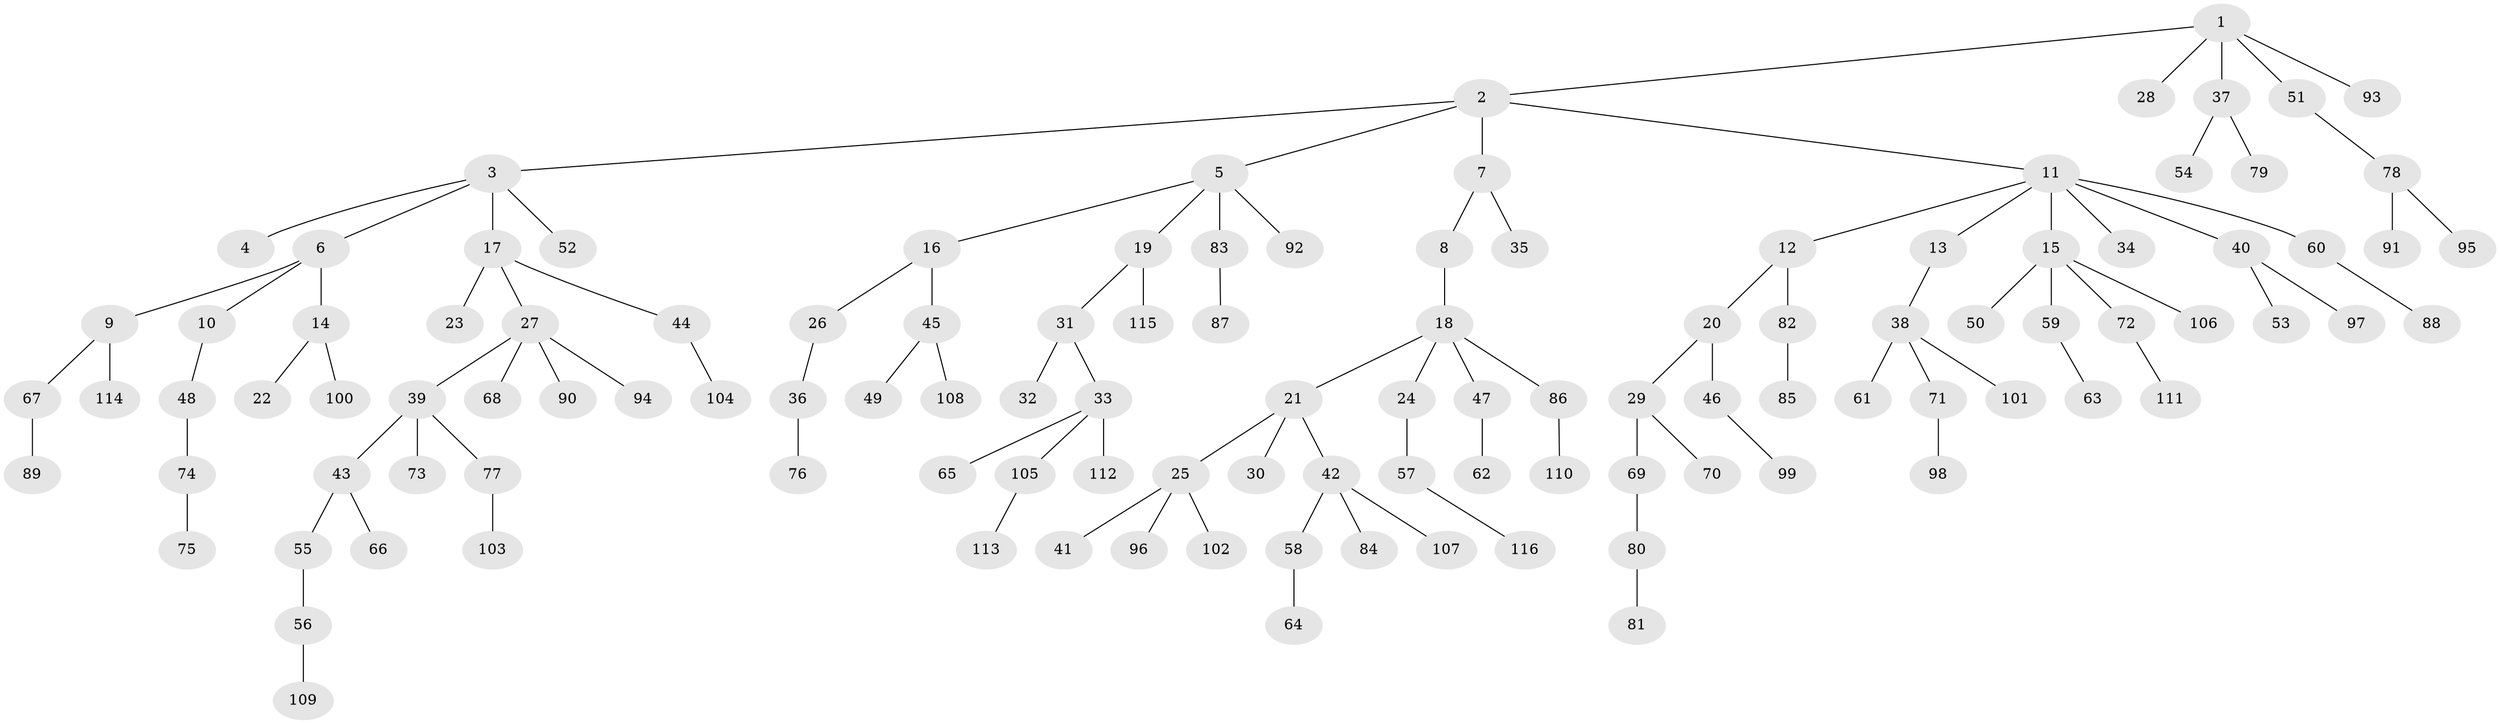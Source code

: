 // coarse degree distribution, {4: 0.1111111111111111, 6: 0.012345679012345678, 1: 0.5308641975308642, 2: 0.2345679012345679, 3: 0.07407407407407407, 7: 0.024691358024691357, 5: 0.012345679012345678}
// Generated by graph-tools (version 1.1) at 2025/24/03/03/25 07:24:07]
// undirected, 116 vertices, 115 edges
graph export_dot {
graph [start="1"]
  node [color=gray90,style=filled];
  1;
  2;
  3;
  4;
  5;
  6;
  7;
  8;
  9;
  10;
  11;
  12;
  13;
  14;
  15;
  16;
  17;
  18;
  19;
  20;
  21;
  22;
  23;
  24;
  25;
  26;
  27;
  28;
  29;
  30;
  31;
  32;
  33;
  34;
  35;
  36;
  37;
  38;
  39;
  40;
  41;
  42;
  43;
  44;
  45;
  46;
  47;
  48;
  49;
  50;
  51;
  52;
  53;
  54;
  55;
  56;
  57;
  58;
  59;
  60;
  61;
  62;
  63;
  64;
  65;
  66;
  67;
  68;
  69;
  70;
  71;
  72;
  73;
  74;
  75;
  76;
  77;
  78;
  79;
  80;
  81;
  82;
  83;
  84;
  85;
  86;
  87;
  88;
  89;
  90;
  91;
  92;
  93;
  94;
  95;
  96;
  97;
  98;
  99;
  100;
  101;
  102;
  103;
  104;
  105;
  106;
  107;
  108;
  109;
  110;
  111;
  112;
  113;
  114;
  115;
  116;
  1 -- 2;
  1 -- 28;
  1 -- 37;
  1 -- 51;
  1 -- 93;
  2 -- 3;
  2 -- 5;
  2 -- 7;
  2 -- 11;
  3 -- 4;
  3 -- 6;
  3 -- 17;
  3 -- 52;
  5 -- 16;
  5 -- 19;
  5 -- 83;
  5 -- 92;
  6 -- 9;
  6 -- 10;
  6 -- 14;
  7 -- 8;
  7 -- 35;
  8 -- 18;
  9 -- 67;
  9 -- 114;
  10 -- 48;
  11 -- 12;
  11 -- 13;
  11 -- 15;
  11 -- 34;
  11 -- 40;
  11 -- 60;
  12 -- 20;
  12 -- 82;
  13 -- 38;
  14 -- 22;
  14 -- 100;
  15 -- 50;
  15 -- 59;
  15 -- 72;
  15 -- 106;
  16 -- 26;
  16 -- 45;
  17 -- 23;
  17 -- 27;
  17 -- 44;
  18 -- 21;
  18 -- 24;
  18 -- 47;
  18 -- 86;
  19 -- 31;
  19 -- 115;
  20 -- 29;
  20 -- 46;
  21 -- 25;
  21 -- 30;
  21 -- 42;
  24 -- 57;
  25 -- 41;
  25 -- 96;
  25 -- 102;
  26 -- 36;
  27 -- 39;
  27 -- 68;
  27 -- 90;
  27 -- 94;
  29 -- 69;
  29 -- 70;
  31 -- 32;
  31 -- 33;
  33 -- 65;
  33 -- 105;
  33 -- 112;
  36 -- 76;
  37 -- 54;
  37 -- 79;
  38 -- 61;
  38 -- 71;
  38 -- 101;
  39 -- 43;
  39 -- 73;
  39 -- 77;
  40 -- 53;
  40 -- 97;
  42 -- 58;
  42 -- 84;
  42 -- 107;
  43 -- 55;
  43 -- 66;
  44 -- 104;
  45 -- 49;
  45 -- 108;
  46 -- 99;
  47 -- 62;
  48 -- 74;
  51 -- 78;
  55 -- 56;
  56 -- 109;
  57 -- 116;
  58 -- 64;
  59 -- 63;
  60 -- 88;
  67 -- 89;
  69 -- 80;
  71 -- 98;
  72 -- 111;
  74 -- 75;
  77 -- 103;
  78 -- 91;
  78 -- 95;
  80 -- 81;
  82 -- 85;
  83 -- 87;
  86 -- 110;
  105 -- 113;
}
